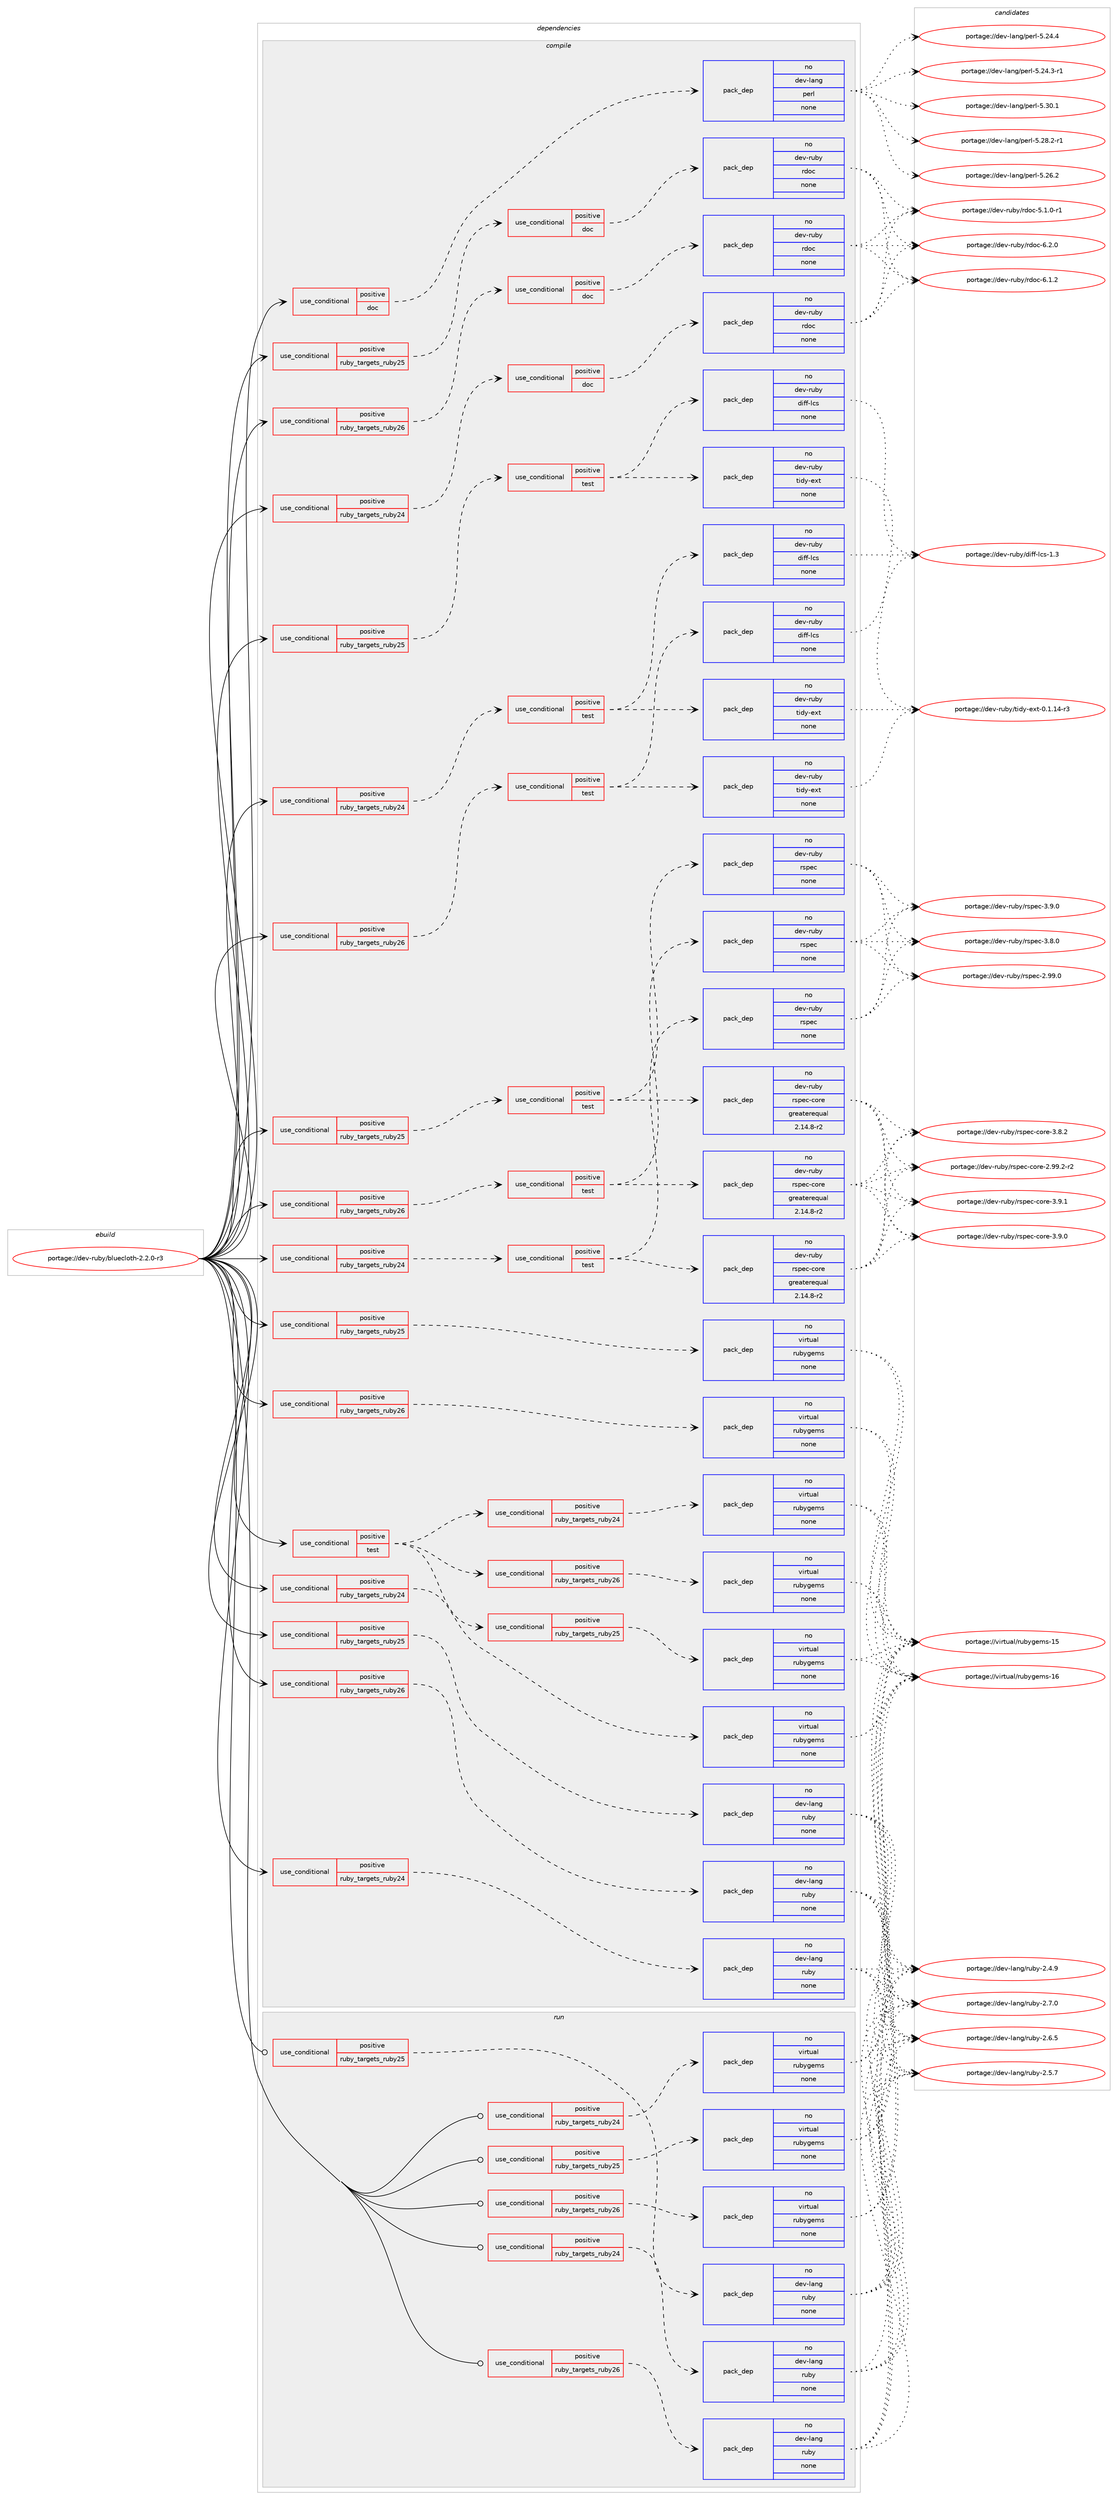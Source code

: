 digraph prolog {

# *************
# Graph options
# *************

newrank=true;
concentrate=true;
compound=true;
graph [rankdir=LR,fontname=Helvetica,fontsize=10,ranksep=1.5];#, ranksep=2.5, nodesep=0.2];
edge  [arrowhead=vee];
node  [fontname=Helvetica,fontsize=10];

# **********
# The ebuild
# **********

subgraph cluster_leftcol {
color=gray;
rank=same;
label=<<i>ebuild</i>>;
id [label="portage://dev-ruby/bluecloth-2.2.0-r3", color=red, width=4, href="../dev-ruby/bluecloth-2.2.0-r3.svg"];
}

# ****************
# The dependencies
# ****************

subgraph cluster_midcol {
color=gray;
label=<<i>dependencies</i>>;
subgraph cluster_compile {
fillcolor="#eeeeee";
style=filled;
label=<<i>compile</i>>;
subgraph cond92238 {
dependency365706 [label=<<TABLE BORDER="0" CELLBORDER="1" CELLSPACING="0" CELLPADDING="4"><TR><TD ROWSPAN="3" CELLPADDING="10">use_conditional</TD></TR><TR><TD>positive</TD></TR><TR><TD>doc</TD></TR></TABLE>>, shape=none, color=red];
subgraph pack268644 {
dependency365707 [label=<<TABLE BORDER="0" CELLBORDER="1" CELLSPACING="0" CELLPADDING="4" WIDTH="220"><TR><TD ROWSPAN="6" CELLPADDING="30">pack_dep</TD></TR><TR><TD WIDTH="110">no</TD></TR><TR><TD>dev-lang</TD></TR><TR><TD>perl</TD></TR><TR><TD>none</TD></TR><TR><TD></TD></TR></TABLE>>, shape=none, color=blue];
}
dependency365706:e -> dependency365707:w [weight=20,style="dashed",arrowhead="vee"];
}
id:e -> dependency365706:w [weight=20,style="solid",arrowhead="vee"];
subgraph cond92239 {
dependency365708 [label=<<TABLE BORDER="0" CELLBORDER="1" CELLSPACING="0" CELLPADDING="4"><TR><TD ROWSPAN="3" CELLPADDING="10">use_conditional</TD></TR><TR><TD>positive</TD></TR><TR><TD>ruby_targets_ruby24</TD></TR></TABLE>>, shape=none, color=red];
subgraph cond92240 {
dependency365709 [label=<<TABLE BORDER="0" CELLBORDER="1" CELLSPACING="0" CELLPADDING="4"><TR><TD ROWSPAN="3" CELLPADDING="10">use_conditional</TD></TR><TR><TD>positive</TD></TR><TR><TD>doc</TD></TR></TABLE>>, shape=none, color=red];
subgraph pack268645 {
dependency365710 [label=<<TABLE BORDER="0" CELLBORDER="1" CELLSPACING="0" CELLPADDING="4" WIDTH="220"><TR><TD ROWSPAN="6" CELLPADDING="30">pack_dep</TD></TR><TR><TD WIDTH="110">no</TD></TR><TR><TD>dev-ruby</TD></TR><TR><TD>rdoc</TD></TR><TR><TD>none</TD></TR><TR><TD></TD></TR></TABLE>>, shape=none, color=blue];
}
dependency365709:e -> dependency365710:w [weight=20,style="dashed",arrowhead="vee"];
}
dependency365708:e -> dependency365709:w [weight=20,style="dashed",arrowhead="vee"];
}
id:e -> dependency365708:w [weight=20,style="solid",arrowhead="vee"];
subgraph cond92241 {
dependency365711 [label=<<TABLE BORDER="0" CELLBORDER="1" CELLSPACING="0" CELLPADDING="4"><TR><TD ROWSPAN="3" CELLPADDING="10">use_conditional</TD></TR><TR><TD>positive</TD></TR><TR><TD>ruby_targets_ruby24</TD></TR></TABLE>>, shape=none, color=red];
subgraph cond92242 {
dependency365712 [label=<<TABLE BORDER="0" CELLBORDER="1" CELLSPACING="0" CELLPADDING="4"><TR><TD ROWSPAN="3" CELLPADDING="10">use_conditional</TD></TR><TR><TD>positive</TD></TR><TR><TD>test</TD></TR></TABLE>>, shape=none, color=red];
subgraph pack268646 {
dependency365713 [label=<<TABLE BORDER="0" CELLBORDER="1" CELLSPACING="0" CELLPADDING="4" WIDTH="220"><TR><TD ROWSPAN="6" CELLPADDING="30">pack_dep</TD></TR><TR><TD WIDTH="110">no</TD></TR><TR><TD>dev-ruby</TD></TR><TR><TD>diff-lcs</TD></TR><TR><TD>none</TD></TR><TR><TD></TD></TR></TABLE>>, shape=none, color=blue];
}
dependency365712:e -> dependency365713:w [weight=20,style="dashed",arrowhead="vee"];
subgraph pack268647 {
dependency365714 [label=<<TABLE BORDER="0" CELLBORDER="1" CELLSPACING="0" CELLPADDING="4" WIDTH="220"><TR><TD ROWSPAN="6" CELLPADDING="30">pack_dep</TD></TR><TR><TD WIDTH="110">no</TD></TR><TR><TD>dev-ruby</TD></TR><TR><TD>tidy-ext</TD></TR><TR><TD>none</TD></TR><TR><TD></TD></TR></TABLE>>, shape=none, color=blue];
}
dependency365712:e -> dependency365714:w [weight=20,style="dashed",arrowhead="vee"];
}
dependency365711:e -> dependency365712:w [weight=20,style="dashed",arrowhead="vee"];
}
id:e -> dependency365711:w [weight=20,style="solid",arrowhead="vee"];
subgraph cond92243 {
dependency365715 [label=<<TABLE BORDER="0" CELLBORDER="1" CELLSPACING="0" CELLPADDING="4"><TR><TD ROWSPAN="3" CELLPADDING="10">use_conditional</TD></TR><TR><TD>positive</TD></TR><TR><TD>ruby_targets_ruby24</TD></TR></TABLE>>, shape=none, color=red];
subgraph cond92244 {
dependency365716 [label=<<TABLE BORDER="0" CELLBORDER="1" CELLSPACING="0" CELLPADDING="4"><TR><TD ROWSPAN="3" CELLPADDING="10">use_conditional</TD></TR><TR><TD>positive</TD></TR><TR><TD>test</TD></TR></TABLE>>, shape=none, color=red];
subgraph pack268648 {
dependency365717 [label=<<TABLE BORDER="0" CELLBORDER="1" CELLSPACING="0" CELLPADDING="4" WIDTH="220"><TR><TD ROWSPAN="6" CELLPADDING="30">pack_dep</TD></TR><TR><TD WIDTH="110">no</TD></TR><TR><TD>dev-ruby</TD></TR><TR><TD>rspec</TD></TR><TR><TD>none</TD></TR><TR><TD></TD></TR></TABLE>>, shape=none, color=blue];
}
dependency365716:e -> dependency365717:w [weight=20,style="dashed",arrowhead="vee"];
subgraph pack268649 {
dependency365718 [label=<<TABLE BORDER="0" CELLBORDER="1" CELLSPACING="0" CELLPADDING="4" WIDTH="220"><TR><TD ROWSPAN="6" CELLPADDING="30">pack_dep</TD></TR><TR><TD WIDTH="110">no</TD></TR><TR><TD>dev-ruby</TD></TR><TR><TD>rspec-core</TD></TR><TR><TD>greaterequal</TD></TR><TR><TD>2.14.8-r2</TD></TR></TABLE>>, shape=none, color=blue];
}
dependency365716:e -> dependency365718:w [weight=20,style="dashed",arrowhead="vee"];
}
dependency365715:e -> dependency365716:w [weight=20,style="dashed",arrowhead="vee"];
}
id:e -> dependency365715:w [weight=20,style="solid",arrowhead="vee"];
subgraph cond92245 {
dependency365719 [label=<<TABLE BORDER="0" CELLBORDER="1" CELLSPACING="0" CELLPADDING="4"><TR><TD ROWSPAN="3" CELLPADDING="10">use_conditional</TD></TR><TR><TD>positive</TD></TR><TR><TD>ruby_targets_ruby24</TD></TR></TABLE>>, shape=none, color=red];
subgraph pack268650 {
dependency365720 [label=<<TABLE BORDER="0" CELLBORDER="1" CELLSPACING="0" CELLPADDING="4" WIDTH="220"><TR><TD ROWSPAN="6" CELLPADDING="30">pack_dep</TD></TR><TR><TD WIDTH="110">no</TD></TR><TR><TD>dev-lang</TD></TR><TR><TD>ruby</TD></TR><TR><TD>none</TD></TR><TR><TD></TD></TR></TABLE>>, shape=none, color=blue];
}
dependency365719:e -> dependency365720:w [weight=20,style="dashed",arrowhead="vee"];
}
id:e -> dependency365719:w [weight=20,style="solid",arrowhead="vee"];
subgraph cond92246 {
dependency365721 [label=<<TABLE BORDER="0" CELLBORDER="1" CELLSPACING="0" CELLPADDING="4"><TR><TD ROWSPAN="3" CELLPADDING="10">use_conditional</TD></TR><TR><TD>positive</TD></TR><TR><TD>ruby_targets_ruby24</TD></TR></TABLE>>, shape=none, color=red];
subgraph pack268651 {
dependency365722 [label=<<TABLE BORDER="0" CELLBORDER="1" CELLSPACING="0" CELLPADDING="4" WIDTH="220"><TR><TD ROWSPAN="6" CELLPADDING="30">pack_dep</TD></TR><TR><TD WIDTH="110">no</TD></TR><TR><TD>virtual</TD></TR><TR><TD>rubygems</TD></TR><TR><TD>none</TD></TR><TR><TD></TD></TR></TABLE>>, shape=none, color=blue];
}
dependency365721:e -> dependency365722:w [weight=20,style="dashed",arrowhead="vee"];
}
id:e -> dependency365721:w [weight=20,style="solid",arrowhead="vee"];
subgraph cond92247 {
dependency365723 [label=<<TABLE BORDER="0" CELLBORDER="1" CELLSPACING="0" CELLPADDING="4"><TR><TD ROWSPAN="3" CELLPADDING="10">use_conditional</TD></TR><TR><TD>positive</TD></TR><TR><TD>ruby_targets_ruby25</TD></TR></TABLE>>, shape=none, color=red];
subgraph cond92248 {
dependency365724 [label=<<TABLE BORDER="0" CELLBORDER="1" CELLSPACING="0" CELLPADDING="4"><TR><TD ROWSPAN="3" CELLPADDING="10">use_conditional</TD></TR><TR><TD>positive</TD></TR><TR><TD>doc</TD></TR></TABLE>>, shape=none, color=red];
subgraph pack268652 {
dependency365725 [label=<<TABLE BORDER="0" CELLBORDER="1" CELLSPACING="0" CELLPADDING="4" WIDTH="220"><TR><TD ROWSPAN="6" CELLPADDING="30">pack_dep</TD></TR><TR><TD WIDTH="110">no</TD></TR><TR><TD>dev-ruby</TD></TR><TR><TD>rdoc</TD></TR><TR><TD>none</TD></TR><TR><TD></TD></TR></TABLE>>, shape=none, color=blue];
}
dependency365724:e -> dependency365725:w [weight=20,style="dashed",arrowhead="vee"];
}
dependency365723:e -> dependency365724:w [weight=20,style="dashed",arrowhead="vee"];
}
id:e -> dependency365723:w [weight=20,style="solid",arrowhead="vee"];
subgraph cond92249 {
dependency365726 [label=<<TABLE BORDER="0" CELLBORDER="1" CELLSPACING="0" CELLPADDING="4"><TR><TD ROWSPAN="3" CELLPADDING="10">use_conditional</TD></TR><TR><TD>positive</TD></TR><TR><TD>ruby_targets_ruby25</TD></TR></TABLE>>, shape=none, color=red];
subgraph cond92250 {
dependency365727 [label=<<TABLE BORDER="0" CELLBORDER="1" CELLSPACING="0" CELLPADDING="4"><TR><TD ROWSPAN="3" CELLPADDING="10">use_conditional</TD></TR><TR><TD>positive</TD></TR><TR><TD>test</TD></TR></TABLE>>, shape=none, color=red];
subgraph pack268653 {
dependency365728 [label=<<TABLE BORDER="0" CELLBORDER="1" CELLSPACING="0" CELLPADDING="4" WIDTH="220"><TR><TD ROWSPAN="6" CELLPADDING="30">pack_dep</TD></TR><TR><TD WIDTH="110">no</TD></TR><TR><TD>dev-ruby</TD></TR><TR><TD>diff-lcs</TD></TR><TR><TD>none</TD></TR><TR><TD></TD></TR></TABLE>>, shape=none, color=blue];
}
dependency365727:e -> dependency365728:w [weight=20,style="dashed",arrowhead="vee"];
subgraph pack268654 {
dependency365729 [label=<<TABLE BORDER="0" CELLBORDER="1" CELLSPACING="0" CELLPADDING="4" WIDTH="220"><TR><TD ROWSPAN="6" CELLPADDING="30">pack_dep</TD></TR><TR><TD WIDTH="110">no</TD></TR><TR><TD>dev-ruby</TD></TR><TR><TD>tidy-ext</TD></TR><TR><TD>none</TD></TR><TR><TD></TD></TR></TABLE>>, shape=none, color=blue];
}
dependency365727:e -> dependency365729:w [weight=20,style="dashed",arrowhead="vee"];
}
dependency365726:e -> dependency365727:w [weight=20,style="dashed",arrowhead="vee"];
}
id:e -> dependency365726:w [weight=20,style="solid",arrowhead="vee"];
subgraph cond92251 {
dependency365730 [label=<<TABLE BORDER="0" CELLBORDER="1" CELLSPACING="0" CELLPADDING="4"><TR><TD ROWSPAN="3" CELLPADDING="10">use_conditional</TD></TR><TR><TD>positive</TD></TR><TR><TD>ruby_targets_ruby25</TD></TR></TABLE>>, shape=none, color=red];
subgraph cond92252 {
dependency365731 [label=<<TABLE BORDER="0" CELLBORDER="1" CELLSPACING="0" CELLPADDING="4"><TR><TD ROWSPAN="3" CELLPADDING="10">use_conditional</TD></TR><TR><TD>positive</TD></TR><TR><TD>test</TD></TR></TABLE>>, shape=none, color=red];
subgraph pack268655 {
dependency365732 [label=<<TABLE BORDER="0" CELLBORDER="1" CELLSPACING="0" CELLPADDING="4" WIDTH="220"><TR><TD ROWSPAN="6" CELLPADDING="30">pack_dep</TD></TR><TR><TD WIDTH="110">no</TD></TR><TR><TD>dev-ruby</TD></TR><TR><TD>rspec</TD></TR><TR><TD>none</TD></TR><TR><TD></TD></TR></TABLE>>, shape=none, color=blue];
}
dependency365731:e -> dependency365732:w [weight=20,style="dashed",arrowhead="vee"];
subgraph pack268656 {
dependency365733 [label=<<TABLE BORDER="0" CELLBORDER="1" CELLSPACING="0" CELLPADDING="4" WIDTH="220"><TR><TD ROWSPAN="6" CELLPADDING="30">pack_dep</TD></TR><TR><TD WIDTH="110">no</TD></TR><TR><TD>dev-ruby</TD></TR><TR><TD>rspec-core</TD></TR><TR><TD>greaterequal</TD></TR><TR><TD>2.14.8-r2</TD></TR></TABLE>>, shape=none, color=blue];
}
dependency365731:e -> dependency365733:w [weight=20,style="dashed",arrowhead="vee"];
}
dependency365730:e -> dependency365731:w [weight=20,style="dashed",arrowhead="vee"];
}
id:e -> dependency365730:w [weight=20,style="solid",arrowhead="vee"];
subgraph cond92253 {
dependency365734 [label=<<TABLE BORDER="0" CELLBORDER="1" CELLSPACING="0" CELLPADDING="4"><TR><TD ROWSPAN="3" CELLPADDING="10">use_conditional</TD></TR><TR><TD>positive</TD></TR><TR><TD>ruby_targets_ruby25</TD></TR></TABLE>>, shape=none, color=red];
subgraph pack268657 {
dependency365735 [label=<<TABLE BORDER="0" CELLBORDER="1" CELLSPACING="0" CELLPADDING="4" WIDTH="220"><TR><TD ROWSPAN="6" CELLPADDING="30">pack_dep</TD></TR><TR><TD WIDTH="110">no</TD></TR><TR><TD>dev-lang</TD></TR><TR><TD>ruby</TD></TR><TR><TD>none</TD></TR><TR><TD></TD></TR></TABLE>>, shape=none, color=blue];
}
dependency365734:e -> dependency365735:w [weight=20,style="dashed",arrowhead="vee"];
}
id:e -> dependency365734:w [weight=20,style="solid",arrowhead="vee"];
subgraph cond92254 {
dependency365736 [label=<<TABLE BORDER="0" CELLBORDER="1" CELLSPACING="0" CELLPADDING="4"><TR><TD ROWSPAN="3" CELLPADDING="10">use_conditional</TD></TR><TR><TD>positive</TD></TR><TR><TD>ruby_targets_ruby25</TD></TR></TABLE>>, shape=none, color=red];
subgraph pack268658 {
dependency365737 [label=<<TABLE BORDER="0" CELLBORDER="1" CELLSPACING="0" CELLPADDING="4" WIDTH="220"><TR><TD ROWSPAN="6" CELLPADDING="30">pack_dep</TD></TR><TR><TD WIDTH="110">no</TD></TR><TR><TD>virtual</TD></TR><TR><TD>rubygems</TD></TR><TR><TD>none</TD></TR><TR><TD></TD></TR></TABLE>>, shape=none, color=blue];
}
dependency365736:e -> dependency365737:w [weight=20,style="dashed",arrowhead="vee"];
}
id:e -> dependency365736:w [weight=20,style="solid",arrowhead="vee"];
subgraph cond92255 {
dependency365738 [label=<<TABLE BORDER="0" CELLBORDER="1" CELLSPACING="0" CELLPADDING="4"><TR><TD ROWSPAN="3" CELLPADDING="10">use_conditional</TD></TR><TR><TD>positive</TD></TR><TR><TD>ruby_targets_ruby26</TD></TR></TABLE>>, shape=none, color=red];
subgraph cond92256 {
dependency365739 [label=<<TABLE BORDER="0" CELLBORDER="1" CELLSPACING="0" CELLPADDING="4"><TR><TD ROWSPAN="3" CELLPADDING="10">use_conditional</TD></TR><TR><TD>positive</TD></TR><TR><TD>doc</TD></TR></TABLE>>, shape=none, color=red];
subgraph pack268659 {
dependency365740 [label=<<TABLE BORDER="0" CELLBORDER="1" CELLSPACING="0" CELLPADDING="4" WIDTH="220"><TR><TD ROWSPAN="6" CELLPADDING="30">pack_dep</TD></TR><TR><TD WIDTH="110">no</TD></TR><TR><TD>dev-ruby</TD></TR><TR><TD>rdoc</TD></TR><TR><TD>none</TD></TR><TR><TD></TD></TR></TABLE>>, shape=none, color=blue];
}
dependency365739:e -> dependency365740:w [weight=20,style="dashed",arrowhead="vee"];
}
dependency365738:e -> dependency365739:w [weight=20,style="dashed",arrowhead="vee"];
}
id:e -> dependency365738:w [weight=20,style="solid",arrowhead="vee"];
subgraph cond92257 {
dependency365741 [label=<<TABLE BORDER="0" CELLBORDER="1" CELLSPACING="0" CELLPADDING="4"><TR><TD ROWSPAN="3" CELLPADDING="10">use_conditional</TD></TR><TR><TD>positive</TD></TR><TR><TD>ruby_targets_ruby26</TD></TR></TABLE>>, shape=none, color=red];
subgraph cond92258 {
dependency365742 [label=<<TABLE BORDER="0" CELLBORDER="1" CELLSPACING="0" CELLPADDING="4"><TR><TD ROWSPAN="3" CELLPADDING="10">use_conditional</TD></TR><TR><TD>positive</TD></TR><TR><TD>test</TD></TR></TABLE>>, shape=none, color=red];
subgraph pack268660 {
dependency365743 [label=<<TABLE BORDER="0" CELLBORDER="1" CELLSPACING="0" CELLPADDING="4" WIDTH="220"><TR><TD ROWSPAN="6" CELLPADDING="30">pack_dep</TD></TR><TR><TD WIDTH="110">no</TD></TR><TR><TD>dev-ruby</TD></TR><TR><TD>diff-lcs</TD></TR><TR><TD>none</TD></TR><TR><TD></TD></TR></TABLE>>, shape=none, color=blue];
}
dependency365742:e -> dependency365743:w [weight=20,style="dashed",arrowhead="vee"];
subgraph pack268661 {
dependency365744 [label=<<TABLE BORDER="0" CELLBORDER="1" CELLSPACING="0" CELLPADDING="4" WIDTH="220"><TR><TD ROWSPAN="6" CELLPADDING="30">pack_dep</TD></TR><TR><TD WIDTH="110">no</TD></TR><TR><TD>dev-ruby</TD></TR><TR><TD>tidy-ext</TD></TR><TR><TD>none</TD></TR><TR><TD></TD></TR></TABLE>>, shape=none, color=blue];
}
dependency365742:e -> dependency365744:w [weight=20,style="dashed",arrowhead="vee"];
}
dependency365741:e -> dependency365742:w [weight=20,style="dashed",arrowhead="vee"];
}
id:e -> dependency365741:w [weight=20,style="solid",arrowhead="vee"];
subgraph cond92259 {
dependency365745 [label=<<TABLE BORDER="0" CELLBORDER="1" CELLSPACING="0" CELLPADDING="4"><TR><TD ROWSPAN="3" CELLPADDING="10">use_conditional</TD></TR><TR><TD>positive</TD></TR><TR><TD>ruby_targets_ruby26</TD></TR></TABLE>>, shape=none, color=red];
subgraph cond92260 {
dependency365746 [label=<<TABLE BORDER="0" CELLBORDER="1" CELLSPACING="0" CELLPADDING="4"><TR><TD ROWSPAN="3" CELLPADDING="10">use_conditional</TD></TR><TR><TD>positive</TD></TR><TR><TD>test</TD></TR></TABLE>>, shape=none, color=red];
subgraph pack268662 {
dependency365747 [label=<<TABLE BORDER="0" CELLBORDER="1" CELLSPACING="0" CELLPADDING="4" WIDTH="220"><TR><TD ROWSPAN="6" CELLPADDING="30">pack_dep</TD></TR><TR><TD WIDTH="110">no</TD></TR><TR><TD>dev-ruby</TD></TR><TR><TD>rspec</TD></TR><TR><TD>none</TD></TR><TR><TD></TD></TR></TABLE>>, shape=none, color=blue];
}
dependency365746:e -> dependency365747:w [weight=20,style="dashed",arrowhead="vee"];
subgraph pack268663 {
dependency365748 [label=<<TABLE BORDER="0" CELLBORDER="1" CELLSPACING="0" CELLPADDING="4" WIDTH="220"><TR><TD ROWSPAN="6" CELLPADDING="30">pack_dep</TD></TR><TR><TD WIDTH="110">no</TD></TR><TR><TD>dev-ruby</TD></TR><TR><TD>rspec-core</TD></TR><TR><TD>greaterequal</TD></TR><TR><TD>2.14.8-r2</TD></TR></TABLE>>, shape=none, color=blue];
}
dependency365746:e -> dependency365748:w [weight=20,style="dashed",arrowhead="vee"];
}
dependency365745:e -> dependency365746:w [weight=20,style="dashed",arrowhead="vee"];
}
id:e -> dependency365745:w [weight=20,style="solid",arrowhead="vee"];
subgraph cond92261 {
dependency365749 [label=<<TABLE BORDER="0" CELLBORDER="1" CELLSPACING="0" CELLPADDING="4"><TR><TD ROWSPAN="3" CELLPADDING="10">use_conditional</TD></TR><TR><TD>positive</TD></TR><TR><TD>ruby_targets_ruby26</TD></TR></TABLE>>, shape=none, color=red];
subgraph pack268664 {
dependency365750 [label=<<TABLE BORDER="0" CELLBORDER="1" CELLSPACING="0" CELLPADDING="4" WIDTH="220"><TR><TD ROWSPAN="6" CELLPADDING="30">pack_dep</TD></TR><TR><TD WIDTH="110">no</TD></TR><TR><TD>dev-lang</TD></TR><TR><TD>ruby</TD></TR><TR><TD>none</TD></TR><TR><TD></TD></TR></TABLE>>, shape=none, color=blue];
}
dependency365749:e -> dependency365750:w [weight=20,style="dashed",arrowhead="vee"];
}
id:e -> dependency365749:w [weight=20,style="solid",arrowhead="vee"];
subgraph cond92262 {
dependency365751 [label=<<TABLE BORDER="0" CELLBORDER="1" CELLSPACING="0" CELLPADDING="4"><TR><TD ROWSPAN="3" CELLPADDING="10">use_conditional</TD></TR><TR><TD>positive</TD></TR><TR><TD>ruby_targets_ruby26</TD></TR></TABLE>>, shape=none, color=red];
subgraph pack268665 {
dependency365752 [label=<<TABLE BORDER="0" CELLBORDER="1" CELLSPACING="0" CELLPADDING="4" WIDTH="220"><TR><TD ROWSPAN="6" CELLPADDING="30">pack_dep</TD></TR><TR><TD WIDTH="110">no</TD></TR><TR><TD>virtual</TD></TR><TR><TD>rubygems</TD></TR><TR><TD>none</TD></TR><TR><TD></TD></TR></TABLE>>, shape=none, color=blue];
}
dependency365751:e -> dependency365752:w [weight=20,style="dashed",arrowhead="vee"];
}
id:e -> dependency365751:w [weight=20,style="solid",arrowhead="vee"];
subgraph cond92263 {
dependency365753 [label=<<TABLE BORDER="0" CELLBORDER="1" CELLSPACING="0" CELLPADDING="4"><TR><TD ROWSPAN="3" CELLPADDING="10">use_conditional</TD></TR><TR><TD>positive</TD></TR><TR><TD>test</TD></TR></TABLE>>, shape=none, color=red];
subgraph cond92264 {
dependency365754 [label=<<TABLE BORDER="0" CELLBORDER="1" CELLSPACING="0" CELLPADDING="4"><TR><TD ROWSPAN="3" CELLPADDING="10">use_conditional</TD></TR><TR><TD>positive</TD></TR><TR><TD>ruby_targets_ruby24</TD></TR></TABLE>>, shape=none, color=red];
subgraph pack268666 {
dependency365755 [label=<<TABLE BORDER="0" CELLBORDER="1" CELLSPACING="0" CELLPADDING="4" WIDTH="220"><TR><TD ROWSPAN="6" CELLPADDING="30">pack_dep</TD></TR><TR><TD WIDTH="110">no</TD></TR><TR><TD>virtual</TD></TR><TR><TD>rubygems</TD></TR><TR><TD>none</TD></TR><TR><TD></TD></TR></TABLE>>, shape=none, color=blue];
}
dependency365754:e -> dependency365755:w [weight=20,style="dashed",arrowhead="vee"];
}
dependency365753:e -> dependency365754:w [weight=20,style="dashed",arrowhead="vee"];
subgraph cond92265 {
dependency365756 [label=<<TABLE BORDER="0" CELLBORDER="1" CELLSPACING="0" CELLPADDING="4"><TR><TD ROWSPAN="3" CELLPADDING="10">use_conditional</TD></TR><TR><TD>positive</TD></TR><TR><TD>ruby_targets_ruby25</TD></TR></TABLE>>, shape=none, color=red];
subgraph pack268667 {
dependency365757 [label=<<TABLE BORDER="0" CELLBORDER="1" CELLSPACING="0" CELLPADDING="4" WIDTH="220"><TR><TD ROWSPAN="6" CELLPADDING="30">pack_dep</TD></TR><TR><TD WIDTH="110">no</TD></TR><TR><TD>virtual</TD></TR><TR><TD>rubygems</TD></TR><TR><TD>none</TD></TR><TR><TD></TD></TR></TABLE>>, shape=none, color=blue];
}
dependency365756:e -> dependency365757:w [weight=20,style="dashed",arrowhead="vee"];
}
dependency365753:e -> dependency365756:w [weight=20,style="dashed",arrowhead="vee"];
subgraph cond92266 {
dependency365758 [label=<<TABLE BORDER="0" CELLBORDER="1" CELLSPACING="0" CELLPADDING="4"><TR><TD ROWSPAN="3" CELLPADDING="10">use_conditional</TD></TR><TR><TD>positive</TD></TR><TR><TD>ruby_targets_ruby26</TD></TR></TABLE>>, shape=none, color=red];
subgraph pack268668 {
dependency365759 [label=<<TABLE BORDER="0" CELLBORDER="1" CELLSPACING="0" CELLPADDING="4" WIDTH="220"><TR><TD ROWSPAN="6" CELLPADDING="30">pack_dep</TD></TR><TR><TD WIDTH="110">no</TD></TR><TR><TD>virtual</TD></TR><TR><TD>rubygems</TD></TR><TR><TD>none</TD></TR><TR><TD></TD></TR></TABLE>>, shape=none, color=blue];
}
dependency365758:e -> dependency365759:w [weight=20,style="dashed",arrowhead="vee"];
}
dependency365753:e -> dependency365758:w [weight=20,style="dashed",arrowhead="vee"];
}
id:e -> dependency365753:w [weight=20,style="solid",arrowhead="vee"];
}
subgraph cluster_compileandrun {
fillcolor="#eeeeee";
style=filled;
label=<<i>compile and run</i>>;
}
subgraph cluster_run {
fillcolor="#eeeeee";
style=filled;
label=<<i>run</i>>;
subgraph cond92267 {
dependency365760 [label=<<TABLE BORDER="0" CELLBORDER="1" CELLSPACING="0" CELLPADDING="4"><TR><TD ROWSPAN="3" CELLPADDING="10">use_conditional</TD></TR><TR><TD>positive</TD></TR><TR><TD>ruby_targets_ruby24</TD></TR></TABLE>>, shape=none, color=red];
subgraph pack268669 {
dependency365761 [label=<<TABLE BORDER="0" CELLBORDER="1" CELLSPACING="0" CELLPADDING="4" WIDTH="220"><TR><TD ROWSPAN="6" CELLPADDING="30">pack_dep</TD></TR><TR><TD WIDTH="110">no</TD></TR><TR><TD>dev-lang</TD></TR><TR><TD>ruby</TD></TR><TR><TD>none</TD></TR><TR><TD></TD></TR></TABLE>>, shape=none, color=blue];
}
dependency365760:e -> dependency365761:w [weight=20,style="dashed",arrowhead="vee"];
}
id:e -> dependency365760:w [weight=20,style="solid",arrowhead="odot"];
subgraph cond92268 {
dependency365762 [label=<<TABLE BORDER="0" CELLBORDER="1" CELLSPACING="0" CELLPADDING="4"><TR><TD ROWSPAN="3" CELLPADDING="10">use_conditional</TD></TR><TR><TD>positive</TD></TR><TR><TD>ruby_targets_ruby24</TD></TR></TABLE>>, shape=none, color=red];
subgraph pack268670 {
dependency365763 [label=<<TABLE BORDER="0" CELLBORDER="1" CELLSPACING="0" CELLPADDING="4" WIDTH="220"><TR><TD ROWSPAN="6" CELLPADDING="30">pack_dep</TD></TR><TR><TD WIDTH="110">no</TD></TR><TR><TD>virtual</TD></TR><TR><TD>rubygems</TD></TR><TR><TD>none</TD></TR><TR><TD></TD></TR></TABLE>>, shape=none, color=blue];
}
dependency365762:e -> dependency365763:w [weight=20,style="dashed",arrowhead="vee"];
}
id:e -> dependency365762:w [weight=20,style="solid",arrowhead="odot"];
subgraph cond92269 {
dependency365764 [label=<<TABLE BORDER="0" CELLBORDER="1" CELLSPACING="0" CELLPADDING="4"><TR><TD ROWSPAN="3" CELLPADDING="10">use_conditional</TD></TR><TR><TD>positive</TD></TR><TR><TD>ruby_targets_ruby25</TD></TR></TABLE>>, shape=none, color=red];
subgraph pack268671 {
dependency365765 [label=<<TABLE BORDER="0" CELLBORDER="1" CELLSPACING="0" CELLPADDING="4" WIDTH="220"><TR><TD ROWSPAN="6" CELLPADDING="30">pack_dep</TD></TR><TR><TD WIDTH="110">no</TD></TR><TR><TD>dev-lang</TD></TR><TR><TD>ruby</TD></TR><TR><TD>none</TD></TR><TR><TD></TD></TR></TABLE>>, shape=none, color=blue];
}
dependency365764:e -> dependency365765:w [weight=20,style="dashed",arrowhead="vee"];
}
id:e -> dependency365764:w [weight=20,style="solid",arrowhead="odot"];
subgraph cond92270 {
dependency365766 [label=<<TABLE BORDER="0" CELLBORDER="1" CELLSPACING="0" CELLPADDING="4"><TR><TD ROWSPAN="3" CELLPADDING="10">use_conditional</TD></TR><TR><TD>positive</TD></TR><TR><TD>ruby_targets_ruby25</TD></TR></TABLE>>, shape=none, color=red];
subgraph pack268672 {
dependency365767 [label=<<TABLE BORDER="0" CELLBORDER="1" CELLSPACING="0" CELLPADDING="4" WIDTH="220"><TR><TD ROWSPAN="6" CELLPADDING="30">pack_dep</TD></TR><TR><TD WIDTH="110">no</TD></TR><TR><TD>virtual</TD></TR><TR><TD>rubygems</TD></TR><TR><TD>none</TD></TR><TR><TD></TD></TR></TABLE>>, shape=none, color=blue];
}
dependency365766:e -> dependency365767:w [weight=20,style="dashed",arrowhead="vee"];
}
id:e -> dependency365766:w [weight=20,style="solid",arrowhead="odot"];
subgraph cond92271 {
dependency365768 [label=<<TABLE BORDER="0" CELLBORDER="1" CELLSPACING="0" CELLPADDING="4"><TR><TD ROWSPAN="3" CELLPADDING="10">use_conditional</TD></TR><TR><TD>positive</TD></TR><TR><TD>ruby_targets_ruby26</TD></TR></TABLE>>, shape=none, color=red];
subgraph pack268673 {
dependency365769 [label=<<TABLE BORDER="0" CELLBORDER="1" CELLSPACING="0" CELLPADDING="4" WIDTH="220"><TR><TD ROWSPAN="6" CELLPADDING="30">pack_dep</TD></TR><TR><TD WIDTH="110">no</TD></TR><TR><TD>dev-lang</TD></TR><TR><TD>ruby</TD></TR><TR><TD>none</TD></TR><TR><TD></TD></TR></TABLE>>, shape=none, color=blue];
}
dependency365768:e -> dependency365769:w [weight=20,style="dashed",arrowhead="vee"];
}
id:e -> dependency365768:w [weight=20,style="solid",arrowhead="odot"];
subgraph cond92272 {
dependency365770 [label=<<TABLE BORDER="0" CELLBORDER="1" CELLSPACING="0" CELLPADDING="4"><TR><TD ROWSPAN="3" CELLPADDING="10">use_conditional</TD></TR><TR><TD>positive</TD></TR><TR><TD>ruby_targets_ruby26</TD></TR></TABLE>>, shape=none, color=red];
subgraph pack268674 {
dependency365771 [label=<<TABLE BORDER="0" CELLBORDER="1" CELLSPACING="0" CELLPADDING="4" WIDTH="220"><TR><TD ROWSPAN="6" CELLPADDING="30">pack_dep</TD></TR><TR><TD WIDTH="110">no</TD></TR><TR><TD>virtual</TD></TR><TR><TD>rubygems</TD></TR><TR><TD>none</TD></TR><TR><TD></TD></TR></TABLE>>, shape=none, color=blue];
}
dependency365770:e -> dependency365771:w [weight=20,style="dashed",arrowhead="vee"];
}
id:e -> dependency365770:w [weight=20,style="solid",arrowhead="odot"];
}
}

# **************
# The candidates
# **************

subgraph cluster_choices {
rank=same;
color=gray;
label=<<i>candidates</i>>;

subgraph choice268644 {
color=black;
nodesep=1;
choice10010111845108971101034711210111410845534651484649 [label="portage://dev-lang/perl-5.30.1", color=red, width=4,href="../dev-lang/perl-5.30.1.svg"];
choice100101118451089711010347112101114108455346505646504511449 [label="portage://dev-lang/perl-5.28.2-r1", color=red, width=4,href="../dev-lang/perl-5.28.2-r1.svg"];
choice10010111845108971101034711210111410845534650544650 [label="portage://dev-lang/perl-5.26.2", color=red, width=4,href="../dev-lang/perl-5.26.2.svg"];
choice10010111845108971101034711210111410845534650524652 [label="portage://dev-lang/perl-5.24.4", color=red, width=4,href="../dev-lang/perl-5.24.4.svg"];
choice100101118451089711010347112101114108455346505246514511449 [label="portage://dev-lang/perl-5.24.3-r1", color=red, width=4,href="../dev-lang/perl-5.24.3-r1.svg"];
dependency365707:e -> choice10010111845108971101034711210111410845534651484649:w [style=dotted,weight="100"];
dependency365707:e -> choice100101118451089711010347112101114108455346505646504511449:w [style=dotted,weight="100"];
dependency365707:e -> choice10010111845108971101034711210111410845534650544650:w [style=dotted,weight="100"];
dependency365707:e -> choice10010111845108971101034711210111410845534650524652:w [style=dotted,weight="100"];
dependency365707:e -> choice100101118451089711010347112101114108455346505246514511449:w [style=dotted,weight="100"];
}
subgraph choice268645 {
color=black;
nodesep=1;
choice10010111845114117981214711410011199455446504648 [label="portage://dev-ruby/rdoc-6.2.0", color=red, width=4,href="../dev-ruby/rdoc-6.2.0.svg"];
choice10010111845114117981214711410011199455446494650 [label="portage://dev-ruby/rdoc-6.1.2", color=red, width=4,href="../dev-ruby/rdoc-6.1.2.svg"];
choice100101118451141179812147114100111994553464946484511449 [label="portage://dev-ruby/rdoc-5.1.0-r1", color=red, width=4,href="../dev-ruby/rdoc-5.1.0-r1.svg"];
dependency365710:e -> choice10010111845114117981214711410011199455446504648:w [style=dotted,weight="100"];
dependency365710:e -> choice10010111845114117981214711410011199455446494650:w [style=dotted,weight="100"];
dependency365710:e -> choice100101118451141179812147114100111994553464946484511449:w [style=dotted,weight="100"];
}
subgraph choice268646 {
color=black;
nodesep=1;
choice100101118451141179812147100105102102451089911545494651 [label="portage://dev-ruby/diff-lcs-1.3", color=red, width=4,href="../dev-ruby/diff-lcs-1.3.svg"];
dependency365713:e -> choice100101118451141179812147100105102102451089911545494651:w [style=dotted,weight="100"];
}
subgraph choice268647 {
color=black;
nodesep=1;
choice10010111845114117981214711610510012145101120116454846494649524511451 [label="portage://dev-ruby/tidy-ext-0.1.14-r3", color=red, width=4,href="../dev-ruby/tidy-ext-0.1.14-r3.svg"];
dependency365714:e -> choice10010111845114117981214711610510012145101120116454846494649524511451:w [style=dotted,weight="100"];
}
subgraph choice268648 {
color=black;
nodesep=1;
choice10010111845114117981214711411511210199455146574648 [label="portage://dev-ruby/rspec-3.9.0", color=red, width=4,href="../dev-ruby/rspec-3.9.0.svg"];
choice10010111845114117981214711411511210199455146564648 [label="portage://dev-ruby/rspec-3.8.0", color=red, width=4,href="../dev-ruby/rspec-3.8.0.svg"];
choice1001011184511411798121471141151121019945504657574648 [label="portage://dev-ruby/rspec-2.99.0", color=red, width=4,href="../dev-ruby/rspec-2.99.0.svg"];
dependency365717:e -> choice10010111845114117981214711411511210199455146574648:w [style=dotted,weight="100"];
dependency365717:e -> choice10010111845114117981214711411511210199455146564648:w [style=dotted,weight="100"];
dependency365717:e -> choice1001011184511411798121471141151121019945504657574648:w [style=dotted,weight="100"];
}
subgraph choice268649 {
color=black;
nodesep=1;
choice100101118451141179812147114115112101994599111114101455146574649 [label="portage://dev-ruby/rspec-core-3.9.1", color=red, width=4,href="../dev-ruby/rspec-core-3.9.1.svg"];
choice100101118451141179812147114115112101994599111114101455146574648 [label="portage://dev-ruby/rspec-core-3.9.0", color=red, width=4,href="../dev-ruby/rspec-core-3.9.0.svg"];
choice100101118451141179812147114115112101994599111114101455146564650 [label="portage://dev-ruby/rspec-core-3.8.2", color=red, width=4,href="../dev-ruby/rspec-core-3.8.2.svg"];
choice100101118451141179812147114115112101994599111114101455046575746504511450 [label="portage://dev-ruby/rspec-core-2.99.2-r2", color=red, width=4,href="../dev-ruby/rspec-core-2.99.2-r2.svg"];
dependency365718:e -> choice100101118451141179812147114115112101994599111114101455146574649:w [style=dotted,weight="100"];
dependency365718:e -> choice100101118451141179812147114115112101994599111114101455146574648:w [style=dotted,weight="100"];
dependency365718:e -> choice100101118451141179812147114115112101994599111114101455146564650:w [style=dotted,weight="100"];
dependency365718:e -> choice100101118451141179812147114115112101994599111114101455046575746504511450:w [style=dotted,weight="100"];
}
subgraph choice268650 {
color=black;
nodesep=1;
choice10010111845108971101034711411798121455046554648 [label="portage://dev-lang/ruby-2.7.0", color=red, width=4,href="../dev-lang/ruby-2.7.0.svg"];
choice10010111845108971101034711411798121455046544653 [label="portage://dev-lang/ruby-2.6.5", color=red, width=4,href="../dev-lang/ruby-2.6.5.svg"];
choice10010111845108971101034711411798121455046534655 [label="portage://dev-lang/ruby-2.5.7", color=red, width=4,href="../dev-lang/ruby-2.5.7.svg"];
choice10010111845108971101034711411798121455046524657 [label="portage://dev-lang/ruby-2.4.9", color=red, width=4,href="../dev-lang/ruby-2.4.9.svg"];
dependency365720:e -> choice10010111845108971101034711411798121455046554648:w [style=dotted,weight="100"];
dependency365720:e -> choice10010111845108971101034711411798121455046544653:w [style=dotted,weight="100"];
dependency365720:e -> choice10010111845108971101034711411798121455046534655:w [style=dotted,weight="100"];
dependency365720:e -> choice10010111845108971101034711411798121455046524657:w [style=dotted,weight="100"];
}
subgraph choice268651 {
color=black;
nodesep=1;
choice118105114116117971084711411798121103101109115454954 [label="portage://virtual/rubygems-16", color=red, width=4,href="../virtual/rubygems-16.svg"];
choice118105114116117971084711411798121103101109115454953 [label="portage://virtual/rubygems-15", color=red, width=4,href="../virtual/rubygems-15.svg"];
dependency365722:e -> choice118105114116117971084711411798121103101109115454954:w [style=dotted,weight="100"];
dependency365722:e -> choice118105114116117971084711411798121103101109115454953:w [style=dotted,weight="100"];
}
subgraph choice268652 {
color=black;
nodesep=1;
choice10010111845114117981214711410011199455446504648 [label="portage://dev-ruby/rdoc-6.2.0", color=red, width=4,href="../dev-ruby/rdoc-6.2.0.svg"];
choice10010111845114117981214711410011199455446494650 [label="portage://dev-ruby/rdoc-6.1.2", color=red, width=4,href="../dev-ruby/rdoc-6.1.2.svg"];
choice100101118451141179812147114100111994553464946484511449 [label="portage://dev-ruby/rdoc-5.1.0-r1", color=red, width=4,href="../dev-ruby/rdoc-5.1.0-r1.svg"];
dependency365725:e -> choice10010111845114117981214711410011199455446504648:w [style=dotted,weight="100"];
dependency365725:e -> choice10010111845114117981214711410011199455446494650:w [style=dotted,weight="100"];
dependency365725:e -> choice100101118451141179812147114100111994553464946484511449:w [style=dotted,weight="100"];
}
subgraph choice268653 {
color=black;
nodesep=1;
choice100101118451141179812147100105102102451089911545494651 [label="portage://dev-ruby/diff-lcs-1.3", color=red, width=4,href="../dev-ruby/diff-lcs-1.3.svg"];
dependency365728:e -> choice100101118451141179812147100105102102451089911545494651:w [style=dotted,weight="100"];
}
subgraph choice268654 {
color=black;
nodesep=1;
choice10010111845114117981214711610510012145101120116454846494649524511451 [label="portage://dev-ruby/tidy-ext-0.1.14-r3", color=red, width=4,href="../dev-ruby/tidy-ext-0.1.14-r3.svg"];
dependency365729:e -> choice10010111845114117981214711610510012145101120116454846494649524511451:w [style=dotted,weight="100"];
}
subgraph choice268655 {
color=black;
nodesep=1;
choice10010111845114117981214711411511210199455146574648 [label="portage://dev-ruby/rspec-3.9.0", color=red, width=4,href="../dev-ruby/rspec-3.9.0.svg"];
choice10010111845114117981214711411511210199455146564648 [label="portage://dev-ruby/rspec-3.8.0", color=red, width=4,href="../dev-ruby/rspec-3.8.0.svg"];
choice1001011184511411798121471141151121019945504657574648 [label="portage://dev-ruby/rspec-2.99.0", color=red, width=4,href="../dev-ruby/rspec-2.99.0.svg"];
dependency365732:e -> choice10010111845114117981214711411511210199455146574648:w [style=dotted,weight="100"];
dependency365732:e -> choice10010111845114117981214711411511210199455146564648:w [style=dotted,weight="100"];
dependency365732:e -> choice1001011184511411798121471141151121019945504657574648:w [style=dotted,weight="100"];
}
subgraph choice268656 {
color=black;
nodesep=1;
choice100101118451141179812147114115112101994599111114101455146574649 [label="portage://dev-ruby/rspec-core-3.9.1", color=red, width=4,href="../dev-ruby/rspec-core-3.9.1.svg"];
choice100101118451141179812147114115112101994599111114101455146574648 [label="portage://dev-ruby/rspec-core-3.9.0", color=red, width=4,href="../dev-ruby/rspec-core-3.9.0.svg"];
choice100101118451141179812147114115112101994599111114101455146564650 [label="portage://dev-ruby/rspec-core-3.8.2", color=red, width=4,href="../dev-ruby/rspec-core-3.8.2.svg"];
choice100101118451141179812147114115112101994599111114101455046575746504511450 [label="portage://dev-ruby/rspec-core-2.99.2-r2", color=red, width=4,href="../dev-ruby/rspec-core-2.99.2-r2.svg"];
dependency365733:e -> choice100101118451141179812147114115112101994599111114101455146574649:w [style=dotted,weight="100"];
dependency365733:e -> choice100101118451141179812147114115112101994599111114101455146574648:w [style=dotted,weight="100"];
dependency365733:e -> choice100101118451141179812147114115112101994599111114101455146564650:w [style=dotted,weight="100"];
dependency365733:e -> choice100101118451141179812147114115112101994599111114101455046575746504511450:w [style=dotted,weight="100"];
}
subgraph choice268657 {
color=black;
nodesep=1;
choice10010111845108971101034711411798121455046554648 [label="portage://dev-lang/ruby-2.7.0", color=red, width=4,href="../dev-lang/ruby-2.7.0.svg"];
choice10010111845108971101034711411798121455046544653 [label="portage://dev-lang/ruby-2.6.5", color=red, width=4,href="../dev-lang/ruby-2.6.5.svg"];
choice10010111845108971101034711411798121455046534655 [label="portage://dev-lang/ruby-2.5.7", color=red, width=4,href="../dev-lang/ruby-2.5.7.svg"];
choice10010111845108971101034711411798121455046524657 [label="portage://dev-lang/ruby-2.4.9", color=red, width=4,href="../dev-lang/ruby-2.4.9.svg"];
dependency365735:e -> choice10010111845108971101034711411798121455046554648:w [style=dotted,weight="100"];
dependency365735:e -> choice10010111845108971101034711411798121455046544653:w [style=dotted,weight="100"];
dependency365735:e -> choice10010111845108971101034711411798121455046534655:w [style=dotted,weight="100"];
dependency365735:e -> choice10010111845108971101034711411798121455046524657:w [style=dotted,weight="100"];
}
subgraph choice268658 {
color=black;
nodesep=1;
choice118105114116117971084711411798121103101109115454954 [label="portage://virtual/rubygems-16", color=red, width=4,href="../virtual/rubygems-16.svg"];
choice118105114116117971084711411798121103101109115454953 [label="portage://virtual/rubygems-15", color=red, width=4,href="../virtual/rubygems-15.svg"];
dependency365737:e -> choice118105114116117971084711411798121103101109115454954:w [style=dotted,weight="100"];
dependency365737:e -> choice118105114116117971084711411798121103101109115454953:w [style=dotted,weight="100"];
}
subgraph choice268659 {
color=black;
nodesep=1;
choice10010111845114117981214711410011199455446504648 [label="portage://dev-ruby/rdoc-6.2.0", color=red, width=4,href="../dev-ruby/rdoc-6.2.0.svg"];
choice10010111845114117981214711410011199455446494650 [label="portage://dev-ruby/rdoc-6.1.2", color=red, width=4,href="../dev-ruby/rdoc-6.1.2.svg"];
choice100101118451141179812147114100111994553464946484511449 [label="portage://dev-ruby/rdoc-5.1.0-r1", color=red, width=4,href="../dev-ruby/rdoc-5.1.0-r1.svg"];
dependency365740:e -> choice10010111845114117981214711410011199455446504648:w [style=dotted,weight="100"];
dependency365740:e -> choice10010111845114117981214711410011199455446494650:w [style=dotted,weight="100"];
dependency365740:e -> choice100101118451141179812147114100111994553464946484511449:w [style=dotted,weight="100"];
}
subgraph choice268660 {
color=black;
nodesep=1;
choice100101118451141179812147100105102102451089911545494651 [label="portage://dev-ruby/diff-lcs-1.3", color=red, width=4,href="../dev-ruby/diff-lcs-1.3.svg"];
dependency365743:e -> choice100101118451141179812147100105102102451089911545494651:w [style=dotted,weight="100"];
}
subgraph choice268661 {
color=black;
nodesep=1;
choice10010111845114117981214711610510012145101120116454846494649524511451 [label="portage://dev-ruby/tidy-ext-0.1.14-r3", color=red, width=4,href="../dev-ruby/tidy-ext-0.1.14-r3.svg"];
dependency365744:e -> choice10010111845114117981214711610510012145101120116454846494649524511451:w [style=dotted,weight="100"];
}
subgraph choice268662 {
color=black;
nodesep=1;
choice10010111845114117981214711411511210199455146574648 [label="portage://dev-ruby/rspec-3.9.0", color=red, width=4,href="../dev-ruby/rspec-3.9.0.svg"];
choice10010111845114117981214711411511210199455146564648 [label="portage://dev-ruby/rspec-3.8.0", color=red, width=4,href="../dev-ruby/rspec-3.8.0.svg"];
choice1001011184511411798121471141151121019945504657574648 [label="portage://dev-ruby/rspec-2.99.0", color=red, width=4,href="../dev-ruby/rspec-2.99.0.svg"];
dependency365747:e -> choice10010111845114117981214711411511210199455146574648:w [style=dotted,weight="100"];
dependency365747:e -> choice10010111845114117981214711411511210199455146564648:w [style=dotted,weight="100"];
dependency365747:e -> choice1001011184511411798121471141151121019945504657574648:w [style=dotted,weight="100"];
}
subgraph choice268663 {
color=black;
nodesep=1;
choice100101118451141179812147114115112101994599111114101455146574649 [label="portage://dev-ruby/rspec-core-3.9.1", color=red, width=4,href="../dev-ruby/rspec-core-3.9.1.svg"];
choice100101118451141179812147114115112101994599111114101455146574648 [label="portage://dev-ruby/rspec-core-3.9.0", color=red, width=4,href="../dev-ruby/rspec-core-3.9.0.svg"];
choice100101118451141179812147114115112101994599111114101455146564650 [label="portage://dev-ruby/rspec-core-3.8.2", color=red, width=4,href="../dev-ruby/rspec-core-3.8.2.svg"];
choice100101118451141179812147114115112101994599111114101455046575746504511450 [label="portage://dev-ruby/rspec-core-2.99.2-r2", color=red, width=4,href="../dev-ruby/rspec-core-2.99.2-r2.svg"];
dependency365748:e -> choice100101118451141179812147114115112101994599111114101455146574649:w [style=dotted,weight="100"];
dependency365748:e -> choice100101118451141179812147114115112101994599111114101455146574648:w [style=dotted,weight="100"];
dependency365748:e -> choice100101118451141179812147114115112101994599111114101455146564650:w [style=dotted,weight="100"];
dependency365748:e -> choice100101118451141179812147114115112101994599111114101455046575746504511450:w [style=dotted,weight="100"];
}
subgraph choice268664 {
color=black;
nodesep=1;
choice10010111845108971101034711411798121455046554648 [label="portage://dev-lang/ruby-2.7.0", color=red, width=4,href="../dev-lang/ruby-2.7.0.svg"];
choice10010111845108971101034711411798121455046544653 [label="portage://dev-lang/ruby-2.6.5", color=red, width=4,href="../dev-lang/ruby-2.6.5.svg"];
choice10010111845108971101034711411798121455046534655 [label="portage://dev-lang/ruby-2.5.7", color=red, width=4,href="../dev-lang/ruby-2.5.7.svg"];
choice10010111845108971101034711411798121455046524657 [label="portage://dev-lang/ruby-2.4.9", color=red, width=4,href="../dev-lang/ruby-2.4.9.svg"];
dependency365750:e -> choice10010111845108971101034711411798121455046554648:w [style=dotted,weight="100"];
dependency365750:e -> choice10010111845108971101034711411798121455046544653:w [style=dotted,weight="100"];
dependency365750:e -> choice10010111845108971101034711411798121455046534655:w [style=dotted,weight="100"];
dependency365750:e -> choice10010111845108971101034711411798121455046524657:w [style=dotted,weight="100"];
}
subgraph choice268665 {
color=black;
nodesep=1;
choice118105114116117971084711411798121103101109115454954 [label="portage://virtual/rubygems-16", color=red, width=4,href="../virtual/rubygems-16.svg"];
choice118105114116117971084711411798121103101109115454953 [label="portage://virtual/rubygems-15", color=red, width=4,href="../virtual/rubygems-15.svg"];
dependency365752:e -> choice118105114116117971084711411798121103101109115454954:w [style=dotted,weight="100"];
dependency365752:e -> choice118105114116117971084711411798121103101109115454953:w [style=dotted,weight="100"];
}
subgraph choice268666 {
color=black;
nodesep=1;
choice118105114116117971084711411798121103101109115454954 [label="portage://virtual/rubygems-16", color=red, width=4,href="../virtual/rubygems-16.svg"];
choice118105114116117971084711411798121103101109115454953 [label="portage://virtual/rubygems-15", color=red, width=4,href="../virtual/rubygems-15.svg"];
dependency365755:e -> choice118105114116117971084711411798121103101109115454954:w [style=dotted,weight="100"];
dependency365755:e -> choice118105114116117971084711411798121103101109115454953:w [style=dotted,weight="100"];
}
subgraph choice268667 {
color=black;
nodesep=1;
choice118105114116117971084711411798121103101109115454954 [label="portage://virtual/rubygems-16", color=red, width=4,href="../virtual/rubygems-16.svg"];
choice118105114116117971084711411798121103101109115454953 [label="portage://virtual/rubygems-15", color=red, width=4,href="../virtual/rubygems-15.svg"];
dependency365757:e -> choice118105114116117971084711411798121103101109115454954:w [style=dotted,weight="100"];
dependency365757:e -> choice118105114116117971084711411798121103101109115454953:w [style=dotted,weight="100"];
}
subgraph choice268668 {
color=black;
nodesep=1;
choice118105114116117971084711411798121103101109115454954 [label="portage://virtual/rubygems-16", color=red, width=4,href="../virtual/rubygems-16.svg"];
choice118105114116117971084711411798121103101109115454953 [label="portage://virtual/rubygems-15", color=red, width=4,href="../virtual/rubygems-15.svg"];
dependency365759:e -> choice118105114116117971084711411798121103101109115454954:w [style=dotted,weight="100"];
dependency365759:e -> choice118105114116117971084711411798121103101109115454953:w [style=dotted,weight="100"];
}
subgraph choice268669 {
color=black;
nodesep=1;
choice10010111845108971101034711411798121455046554648 [label="portage://dev-lang/ruby-2.7.0", color=red, width=4,href="../dev-lang/ruby-2.7.0.svg"];
choice10010111845108971101034711411798121455046544653 [label="portage://dev-lang/ruby-2.6.5", color=red, width=4,href="../dev-lang/ruby-2.6.5.svg"];
choice10010111845108971101034711411798121455046534655 [label="portage://dev-lang/ruby-2.5.7", color=red, width=4,href="../dev-lang/ruby-2.5.7.svg"];
choice10010111845108971101034711411798121455046524657 [label="portage://dev-lang/ruby-2.4.9", color=red, width=4,href="../dev-lang/ruby-2.4.9.svg"];
dependency365761:e -> choice10010111845108971101034711411798121455046554648:w [style=dotted,weight="100"];
dependency365761:e -> choice10010111845108971101034711411798121455046544653:w [style=dotted,weight="100"];
dependency365761:e -> choice10010111845108971101034711411798121455046534655:w [style=dotted,weight="100"];
dependency365761:e -> choice10010111845108971101034711411798121455046524657:w [style=dotted,weight="100"];
}
subgraph choice268670 {
color=black;
nodesep=1;
choice118105114116117971084711411798121103101109115454954 [label="portage://virtual/rubygems-16", color=red, width=4,href="../virtual/rubygems-16.svg"];
choice118105114116117971084711411798121103101109115454953 [label="portage://virtual/rubygems-15", color=red, width=4,href="../virtual/rubygems-15.svg"];
dependency365763:e -> choice118105114116117971084711411798121103101109115454954:w [style=dotted,weight="100"];
dependency365763:e -> choice118105114116117971084711411798121103101109115454953:w [style=dotted,weight="100"];
}
subgraph choice268671 {
color=black;
nodesep=1;
choice10010111845108971101034711411798121455046554648 [label="portage://dev-lang/ruby-2.7.0", color=red, width=4,href="../dev-lang/ruby-2.7.0.svg"];
choice10010111845108971101034711411798121455046544653 [label="portage://dev-lang/ruby-2.6.5", color=red, width=4,href="../dev-lang/ruby-2.6.5.svg"];
choice10010111845108971101034711411798121455046534655 [label="portage://dev-lang/ruby-2.5.7", color=red, width=4,href="../dev-lang/ruby-2.5.7.svg"];
choice10010111845108971101034711411798121455046524657 [label="portage://dev-lang/ruby-2.4.9", color=red, width=4,href="../dev-lang/ruby-2.4.9.svg"];
dependency365765:e -> choice10010111845108971101034711411798121455046554648:w [style=dotted,weight="100"];
dependency365765:e -> choice10010111845108971101034711411798121455046544653:w [style=dotted,weight="100"];
dependency365765:e -> choice10010111845108971101034711411798121455046534655:w [style=dotted,weight="100"];
dependency365765:e -> choice10010111845108971101034711411798121455046524657:w [style=dotted,weight="100"];
}
subgraph choice268672 {
color=black;
nodesep=1;
choice118105114116117971084711411798121103101109115454954 [label="portage://virtual/rubygems-16", color=red, width=4,href="../virtual/rubygems-16.svg"];
choice118105114116117971084711411798121103101109115454953 [label="portage://virtual/rubygems-15", color=red, width=4,href="../virtual/rubygems-15.svg"];
dependency365767:e -> choice118105114116117971084711411798121103101109115454954:w [style=dotted,weight="100"];
dependency365767:e -> choice118105114116117971084711411798121103101109115454953:w [style=dotted,weight="100"];
}
subgraph choice268673 {
color=black;
nodesep=1;
choice10010111845108971101034711411798121455046554648 [label="portage://dev-lang/ruby-2.7.0", color=red, width=4,href="../dev-lang/ruby-2.7.0.svg"];
choice10010111845108971101034711411798121455046544653 [label="portage://dev-lang/ruby-2.6.5", color=red, width=4,href="../dev-lang/ruby-2.6.5.svg"];
choice10010111845108971101034711411798121455046534655 [label="portage://dev-lang/ruby-2.5.7", color=red, width=4,href="../dev-lang/ruby-2.5.7.svg"];
choice10010111845108971101034711411798121455046524657 [label="portage://dev-lang/ruby-2.4.9", color=red, width=4,href="../dev-lang/ruby-2.4.9.svg"];
dependency365769:e -> choice10010111845108971101034711411798121455046554648:w [style=dotted,weight="100"];
dependency365769:e -> choice10010111845108971101034711411798121455046544653:w [style=dotted,weight="100"];
dependency365769:e -> choice10010111845108971101034711411798121455046534655:w [style=dotted,weight="100"];
dependency365769:e -> choice10010111845108971101034711411798121455046524657:w [style=dotted,weight="100"];
}
subgraph choice268674 {
color=black;
nodesep=1;
choice118105114116117971084711411798121103101109115454954 [label="portage://virtual/rubygems-16", color=red, width=4,href="../virtual/rubygems-16.svg"];
choice118105114116117971084711411798121103101109115454953 [label="portage://virtual/rubygems-15", color=red, width=4,href="../virtual/rubygems-15.svg"];
dependency365771:e -> choice118105114116117971084711411798121103101109115454954:w [style=dotted,weight="100"];
dependency365771:e -> choice118105114116117971084711411798121103101109115454953:w [style=dotted,weight="100"];
}
}

}
